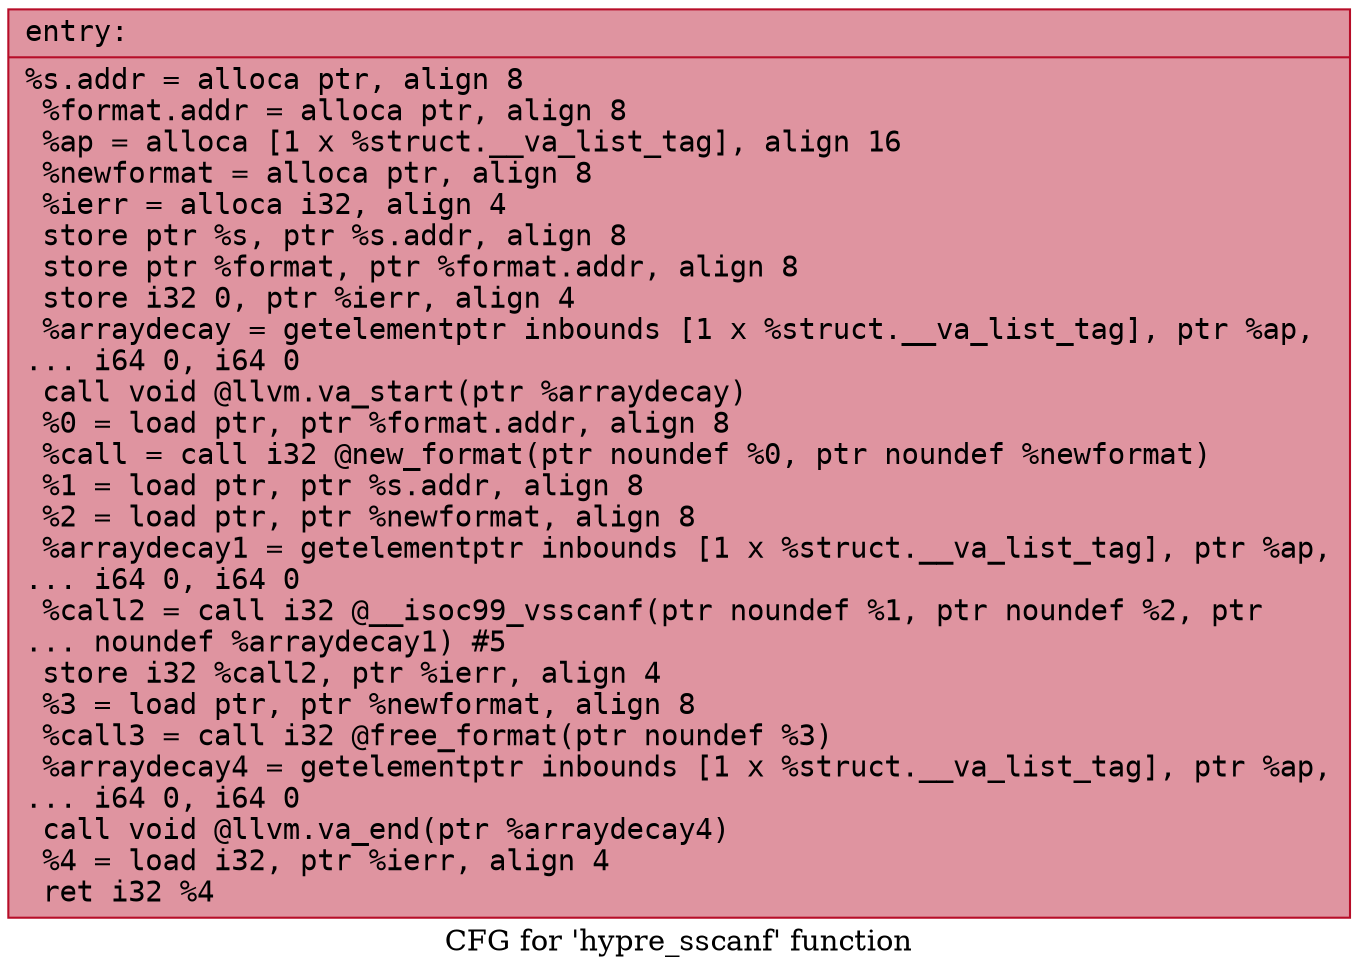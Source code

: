 digraph "CFG for 'hypre_sscanf' function" {
	label="CFG for 'hypre_sscanf' function";

	Node0x55a8c32dd6e0 [shape=record,color="#b70d28ff", style=filled, fillcolor="#b70d2870" fontname="Courier",label="{entry:\l|  %s.addr = alloca ptr, align 8\l  %format.addr = alloca ptr, align 8\l  %ap = alloca [1 x %struct.__va_list_tag], align 16\l  %newformat = alloca ptr, align 8\l  %ierr = alloca i32, align 4\l  store ptr %s, ptr %s.addr, align 8\l  store ptr %format, ptr %format.addr, align 8\l  store i32 0, ptr %ierr, align 4\l  %arraydecay = getelementptr inbounds [1 x %struct.__va_list_tag], ptr %ap,\l... i64 0, i64 0\l  call void @llvm.va_start(ptr %arraydecay)\l  %0 = load ptr, ptr %format.addr, align 8\l  %call = call i32 @new_format(ptr noundef %0, ptr noundef %newformat)\l  %1 = load ptr, ptr %s.addr, align 8\l  %2 = load ptr, ptr %newformat, align 8\l  %arraydecay1 = getelementptr inbounds [1 x %struct.__va_list_tag], ptr %ap,\l... i64 0, i64 0\l  %call2 = call i32 @__isoc99_vsscanf(ptr noundef %1, ptr noundef %2, ptr\l... noundef %arraydecay1) #5\l  store i32 %call2, ptr %ierr, align 4\l  %3 = load ptr, ptr %newformat, align 8\l  %call3 = call i32 @free_format(ptr noundef %3)\l  %arraydecay4 = getelementptr inbounds [1 x %struct.__va_list_tag], ptr %ap,\l... i64 0, i64 0\l  call void @llvm.va_end(ptr %arraydecay4)\l  %4 = load i32, ptr %ierr, align 4\l  ret i32 %4\l}"];
}
